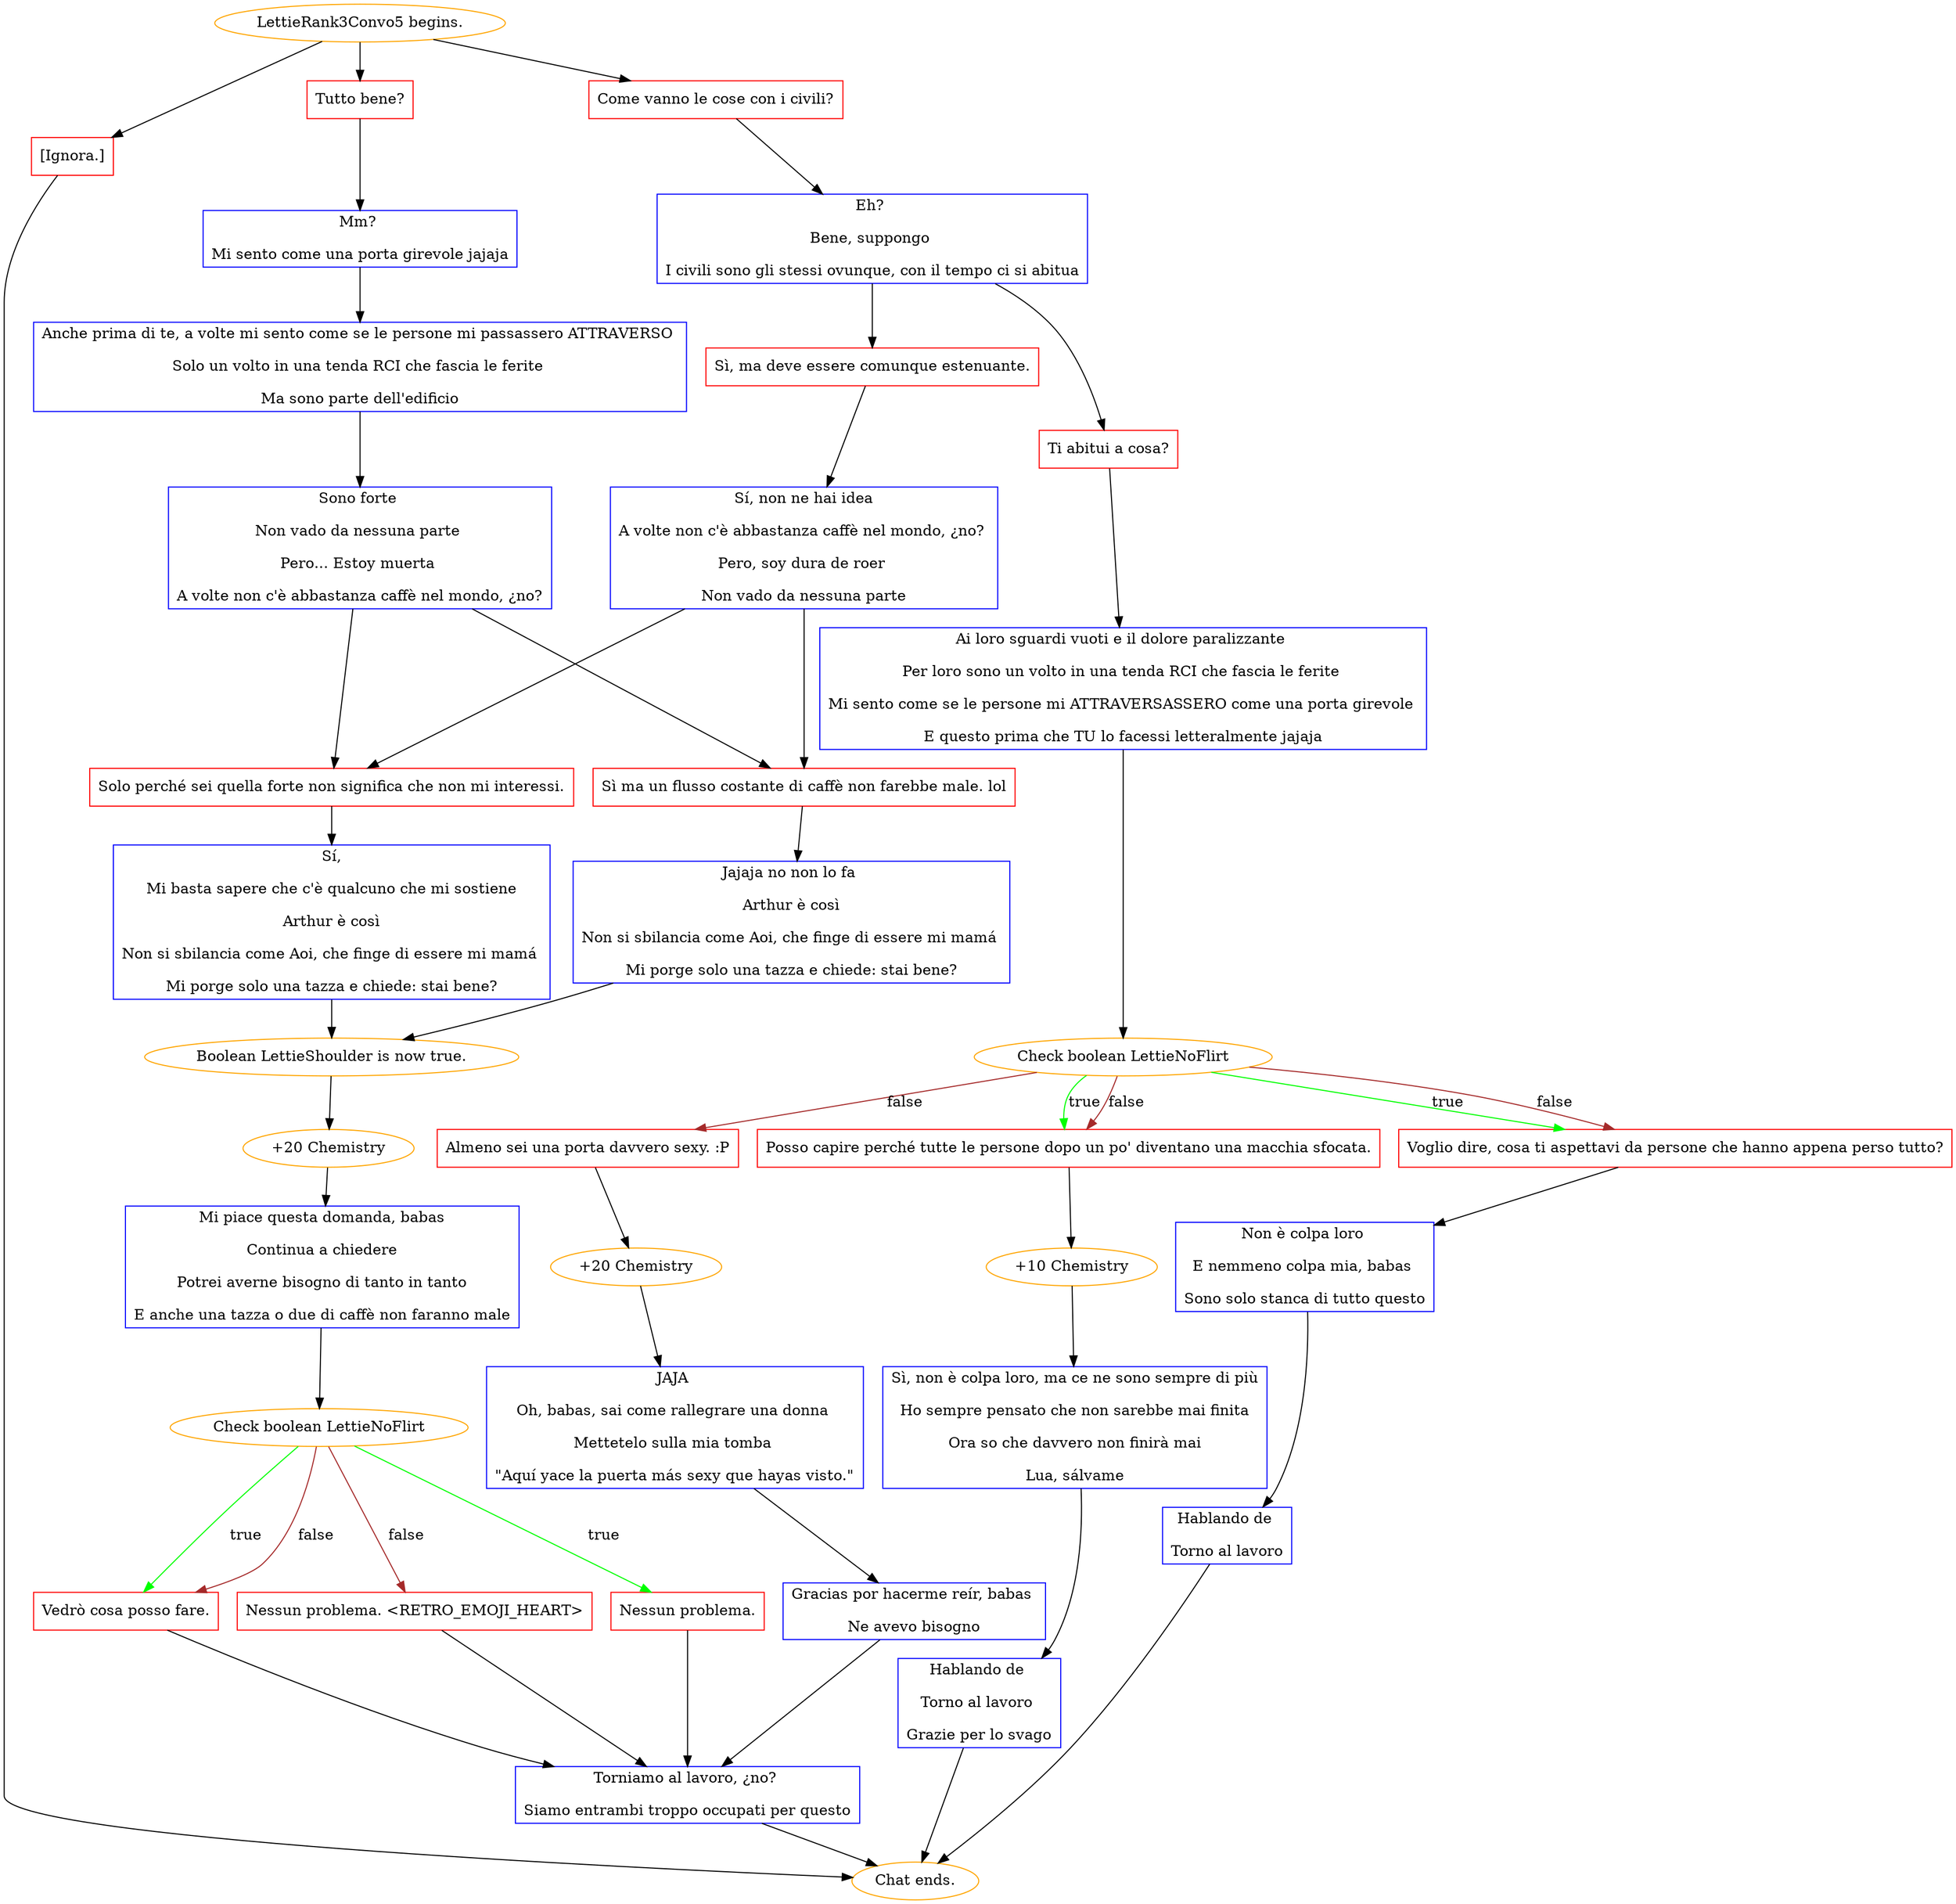 digraph {
	"LettieRank3Convo5 begins." [color=orange];
		"LettieRank3Convo5 begins." -> j2008120888;
		"LettieRank3Convo5 begins." -> j3768837032;
		"LettieRank3Convo5 begins." -> j2041862867;
	j2008120888 [label="Tutto bene?",shape=box,color=red];
		j2008120888 -> j1751414868;
	j3768837032 [label="Come vanno le cose con i civili?",shape=box,color=red];
		j3768837032 -> j3589746391;
	j2041862867 [label="[Ignora.]",shape=box,color=red];
		j2041862867 -> "Chat ends.";
	j1751414868 [label="Mm? 
Mi sento come una porta girevole jajaja",shape=box,color=blue];
		j1751414868 -> j1071967776;
	j3589746391 [label="Eh? 
Bene, suppongo 
I civili sono gli stessi ovunque, con il tempo ci si abitua",shape=box,color=blue];
		j3589746391 -> j1144226817;
		j3589746391 -> j2220387180;
	"Chat ends." [color=orange];
	j1071967776 [label="Anche prima di te, a volte mi sento come se le persone mi passassero ATTRAVERSO 
Solo un volto in una tenda RCI che fascia le ferite 
Ma sono parte dell'edificio",shape=box,color=blue];
		j1071967776 -> j738846114;
	j1144226817 [label="Sì, ma deve essere comunque estenuante.",shape=box,color=red];
		j1144226817 -> j1535952416;
	j2220387180 [label="Ti abitui a cosa?",shape=box,color=red];
		j2220387180 -> j2516130298;
	j738846114 [label="Sono forte 
Non vado da nessuna parte 
Pero... Estoy muerta 
A volte non c'è abbastanza caffè nel mondo, ¿no?",shape=box,color=blue];
		j738846114 -> j3113679143;
		j738846114 -> j2110792281;
	j1535952416 [label="Sí, non ne hai idea
A volte non c'è abbastanza caffè nel mondo, ¿no? 
Pero, soy dura de roer 
Non vado da nessuna parte",shape=box,color=blue];
		j1535952416 -> j3113679143;
		j1535952416 -> j2110792281;
	j2516130298 [label="Ai loro sguardi vuoti e il dolore paralizzante 
Per loro sono un volto in una tenda RCI che fascia le ferite 
Mi sento come se le persone mi ATTRAVERSASSERO come una porta girevole 
E questo prima che TU lo facessi letteralmente jajaja",shape=box,color=blue];
		j2516130298 -> j3843131114;
	j3113679143 [label="Solo perché sei quella forte non significa che non mi interessi.",shape=box,color=red];
		j3113679143 -> j2010015133;
	j2110792281 [label="Sì ma un flusso costante di caffè non farebbe male. lol",shape=box,color=red];
		j2110792281 -> j2236542334;
	j3843131114 [label="Check boolean LettieNoFlirt",color=orange];
		j3843131114 -> j368764447 [label=true,color=green];
		j3843131114 -> j4034110479 [label=true,color=green];
		j3843131114 -> j368764447 [label=false,color=brown];
		j3843131114 -> j4034110479 [label=false,color=brown];
		j3843131114 -> j4074793267 [label=false,color=brown];
	j2010015133 [label="Sí,
Mi basta sapere che c'è qualcuno che mi sostiene
Arthur è così
Non si sbilancia come Aoi, che finge di essere mi mamá 
Mi porge solo una tazza e chiede: stai bene?",shape=box,color=blue];
		j2010015133 -> j3150293183;
	j2236542334 [label="Jajaja no non lo fa 
Arthur è così
Non si sbilancia come Aoi, che finge di essere mi mamá 
Mi porge solo una tazza e chiede: stai bene?",shape=box,color=blue];
		j2236542334 -> j3150293183;
	j368764447 [label="Voglio dire, cosa ti aspettavi da persone che hanno appena perso tutto?",shape=box,color=red];
		j368764447 -> j4165404588;
	j4034110479 [label="Posso capire perché tutte le persone dopo un po' diventano una macchia sfocata.",shape=box,color=red];
		j4034110479 -> j4240206478;
	j4074793267 [label="Almeno sei una porta davvero sexy. :P",shape=box,color=red];
		j4074793267 -> j629185221;
	j3150293183 [label="Boolean LettieShoulder is now true.",color=orange];
		j3150293183 -> j3724755840;
	j4165404588 [label="Non è colpa loro 
E nemmeno colpa mia, babas 
Sono solo stanca di tutto questo",shape=box,color=blue];
		j4165404588 -> j2056820519;
	j4240206478 [label="+10 Chemistry",color=orange];
		j4240206478 -> j1376122767;
	j629185221 [label="+20 Chemistry",color=orange];
		j629185221 -> j2635932395;
	j3724755840 [label="+20 Chemistry",color=orange];
		j3724755840 -> j4223600955;
	j2056820519 [label="Hablando de 
Torno al lavoro",shape=box,color=blue];
		j2056820519 -> "Chat ends.";
	j1376122767 [label="Sì, non è colpa loro, ma ce ne sono sempre di più
Ho sempre pensato che non sarebbe mai finita
Ora so che davvero non finirà mai
Lua, sálvame",shape=box,color=blue];
		j1376122767 -> j482556673;
	j2635932395 [label="JAJA 
Oh, babas, sai come rallegrare una donna 
Mettetelo sulla mia tomba 
\"Aquí yace la puerta más sexy que hayas visto.\"",shape=box,color=blue];
		j2635932395 -> j192193262;
	j4223600955 [label="Mi piace questa domanda, babas
Continua a chiedere
Potrei averne bisogno di tanto in tanto
E anche una tazza o due di caffè non faranno male",shape=box,color=blue];
		j4223600955 -> j3234296588;
	j482556673 [label="Hablando de 
Torno al lavoro 
Grazie per lo svago",shape=box,color=blue];
		j482556673 -> "Chat ends.";
	j192193262 [label="Gracias por hacerme reír, babas 
Ne avevo bisogno",shape=box,color=blue];
		j192193262 -> j749071851;
	j3234296588 [label="Check boolean LettieNoFlirt",color=orange];
		j3234296588 -> j2321025616 [label=true,color=green];
		j3234296588 -> j2222912899 [label=true,color=green];
		j3234296588 -> j169345340 [label=false,color=brown];
		j3234296588 -> j2222912899 [label=false,color=brown];
	j749071851 [label="Torniamo al lavoro, ¿no? 
Siamo entrambi troppo occupati per questo",shape=box,color=blue];
		j749071851 -> "Chat ends.";
	j2321025616 [label="Nessun problema.",shape=box,color=red];
		j2321025616 -> j749071851;
	j2222912899 [label="Vedrò cosa posso fare.",shape=box,color=red];
		j2222912899 -> j749071851;
	j169345340 [label="Nessun problema. <RETRO_EMOJI_HEART>",shape=box,color=red];
		j169345340 -> j749071851;
}